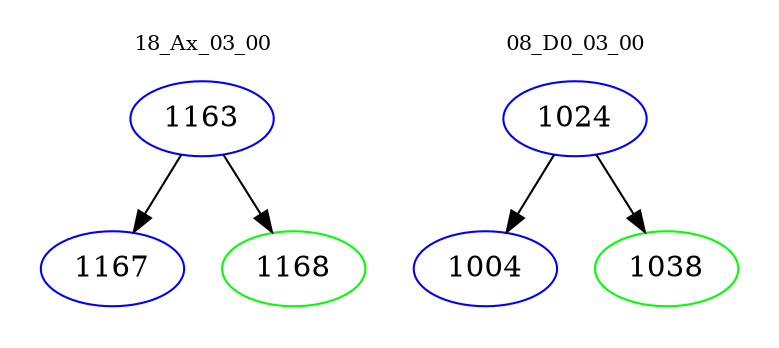 digraph{
subgraph cluster_0 {
color = white
label = "18_Ax_03_00";
fontsize=10;
T0_1163 [label="1163", color="blue"]
T0_1163 -> T0_1167 [color="black"]
T0_1167 [label="1167", color="blue"]
T0_1163 -> T0_1168 [color="black"]
T0_1168 [label="1168", color="green"]
}
subgraph cluster_1 {
color = white
label = "08_D0_03_00";
fontsize=10;
T1_1024 [label="1024", color="blue"]
T1_1024 -> T1_1004 [color="black"]
T1_1004 [label="1004", color="blue"]
T1_1024 -> T1_1038 [color="black"]
T1_1038 [label="1038", color="green"]
}
}
